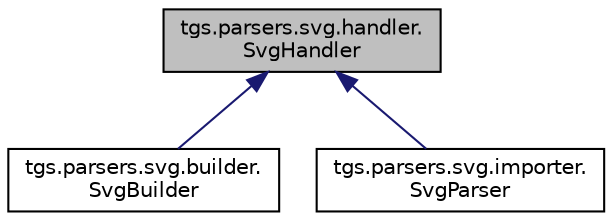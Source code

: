 digraph "tgs.parsers.svg.handler.SvgHandler"
{
  edge [fontname="Helvetica",fontsize="10",labelfontname="Helvetica",labelfontsize="10"];
  node [fontname="Helvetica",fontsize="10",shape=record];
  Node0 [label="tgs.parsers.svg.handler.\lSvgHandler",height=0.2,width=0.4,color="black", fillcolor="grey75", style="filled", fontcolor="black"];
  Node0 -> Node1 [dir="back",color="midnightblue",fontsize="10",style="solid",fontname="Helvetica"];
  Node1 [label="tgs.parsers.svg.builder.\lSvgBuilder",height=0.2,width=0.4,color="black", fillcolor="white", style="filled",URL="$classtgs_1_1parsers_1_1svg_1_1builder_1_1SvgBuilder.html"];
  Node0 -> Node2 [dir="back",color="midnightblue",fontsize="10",style="solid",fontname="Helvetica"];
  Node2 [label="tgs.parsers.svg.importer.\lSvgParser",height=0.2,width=0.4,color="black", fillcolor="white", style="filled",URL="$classtgs_1_1parsers_1_1svg_1_1importer_1_1SvgParser.html"];
}

